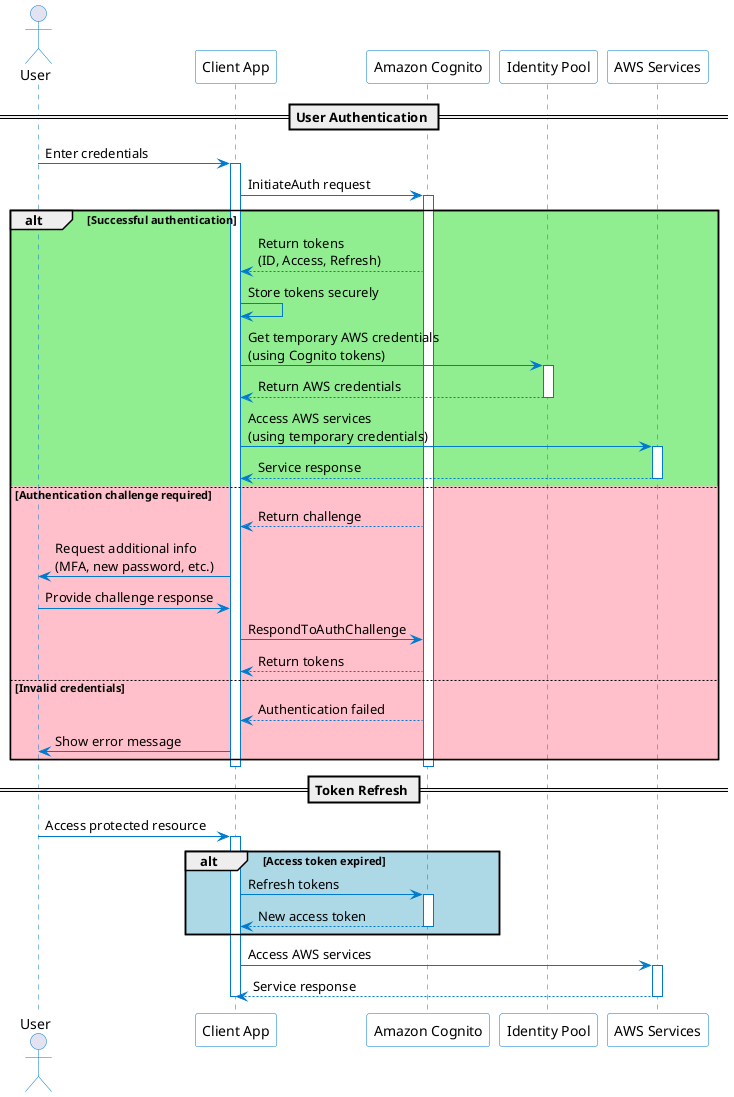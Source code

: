 @startuml
skinparam backgroundColor white
skinparam handwritten false
skinparam sequence {
    ArrowColor #007ACC
    ActorBorderColor #007ACC
    LifeLineBorderColor #007ACC
    ParticipantBorderColor #007ACC
    ParticipantBackgroundColor white
}

actor User
participant "Client App" as Client
participant "Amazon Cognito" as Cognito
participant "Identity Pool" as IdPool
participant "AWS Services" as AWS

== User Authentication ==

User -> Client: Enter credentials
activate Client

Client -> Cognito: InitiateAuth request
activate Cognito

alt #LightGreen Successful authentication
    Cognito --> Client: Return tokens\n(ID, Access, Refresh)
    Client -> Client: Store tokens securely
    
    Client -> IdPool: Get temporary AWS credentials\n(using Cognito tokens)
    activate IdPool
    IdPool --> Client: Return AWS credentials
    deactivate IdPool
    
    Client -> AWS: Access AWS services\n(using temporary credentials)
    activate AWS
    AWS --> Client: Service response
    deactivate AWS

else #Pink Authentication challenge required
    Cognito --> Client: Return challenge
    Client -> User: Request additional info\n(MFA, new password, etc.)
    User -> Client: Provide challenge response
    Client -> Cognito: RespondToAuthChallenge
    Cognito --> Client: Return tokens

else #Pink Invalid credentials
    Cognito --> Client: Authentication failed
    Client -> User: Show error message
end

deactivate Cognito
deactivate Client

== Token Refresh ==

User -> Client: Access protected resource
activate Client

alt #LightBlue Access token expired
    Client -> Cognito: Refresh tokens
    activate Cognito
    Cognito --> Client: New access token
    deactivate Cognito
end

Client -> AWS: Access AWS services
activate AWS
AWS --> Client: Service response
deactivate AWS
deactivate Client

@enduml
